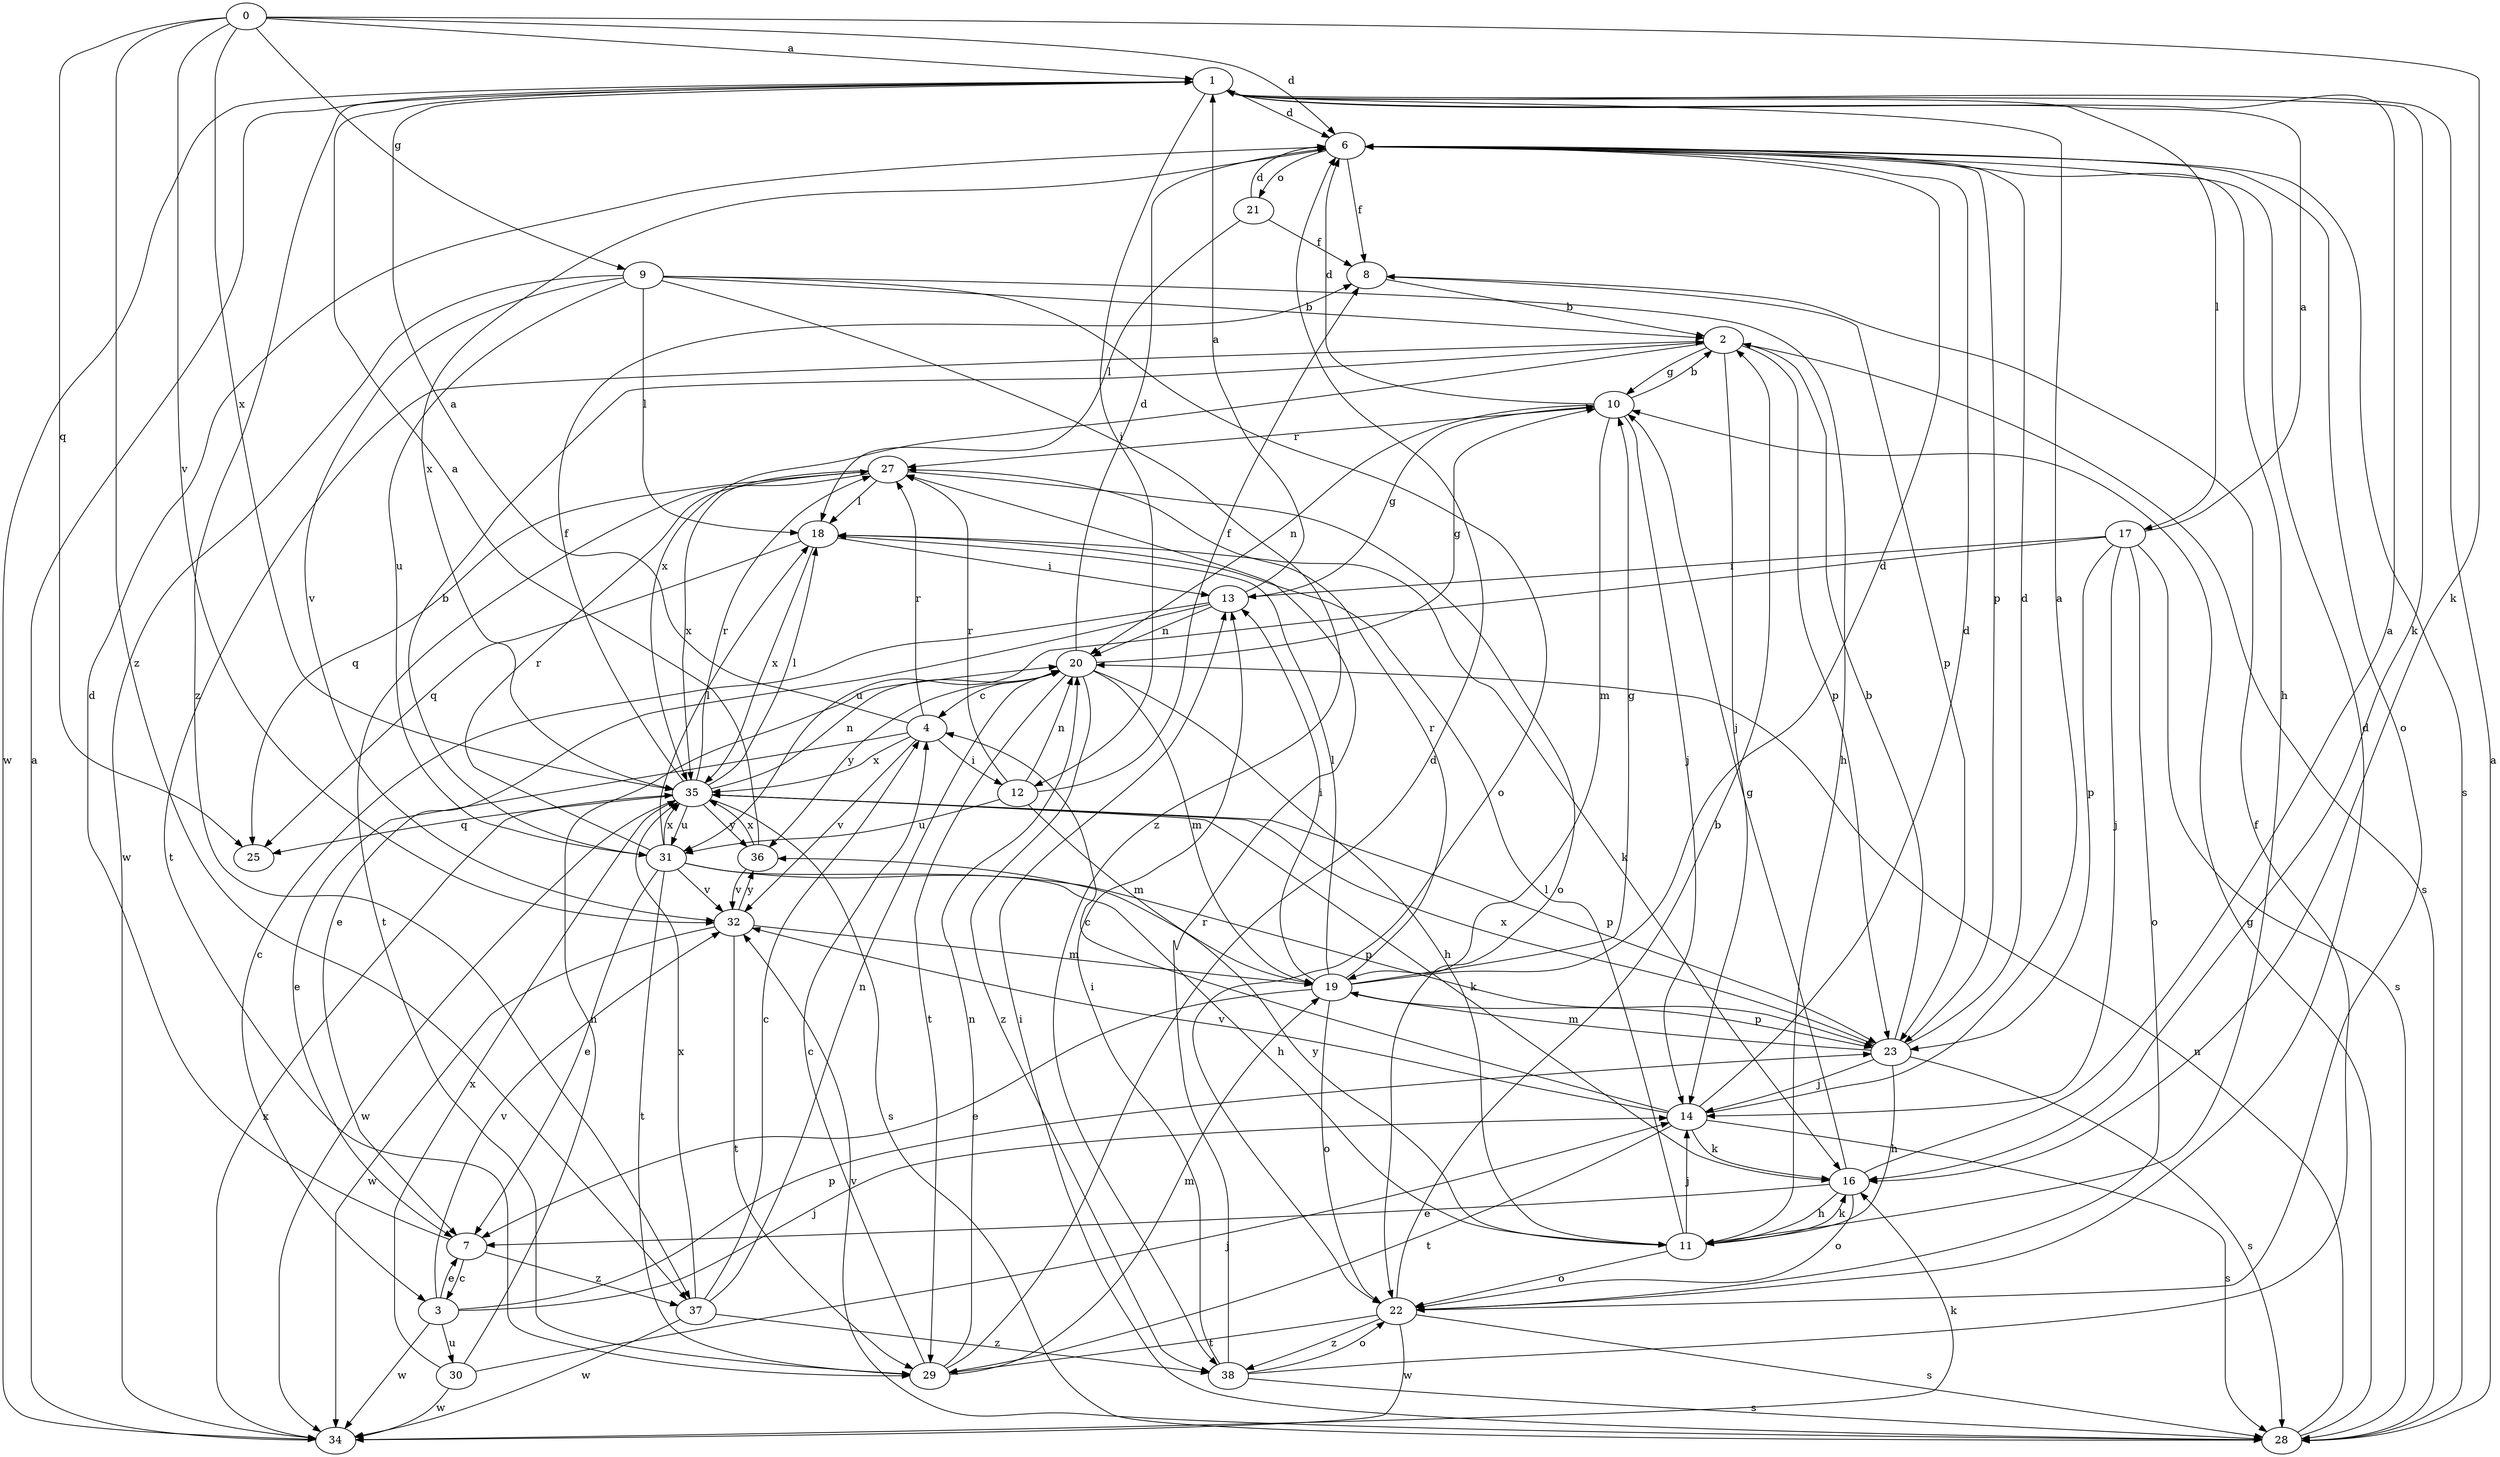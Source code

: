strict digraph  {
0;
1;
2;
3;
4;
6;
7;
8;
9;
10;
11;
12;
13;
14;
16;
17;
18;
19;
20;
21;
22;
23;
25;
27;
28;
29;
30;
31;
32;
34;
35;
36;
37;
38;
0 -> 1  [label=a];
0 -> 6  [label=d];
0 -> 9  [label=g];
0 -> 16  [label=k];
0 -> 25  [label=q];
0 -> 32  [label=v];
0 -> 35  [label=x];
0 -> 37  [label=z];
1 -> 6  [label=d];
1 -> 12  [label=i];
1 -> 16  [label=k];
1 -> 17  [label=l];
1 -> 34  [label=w];
1 -> 37  [label=z];
2 -> 10  [label=g];
2 -> 14  [label=j];
2 -> 23  [label=p];
2 -> 28  [label=s];
2 -> 29  [label=t];
2 -> 35  [label=x];
3 -> 7  [label=e];
3 -> 14  [label=j];
3 -> 23  [label=p];
3 -> 30  [label=u];
3 -> 32  [label=v];
3 -> 34  [label=w];
4 -> 1  [label=a];
4 -> 7  [label=e];
4 -> 12  [label=i];
4 -> 27  [label=r];
4 -> 32  [label=v];
4 -> 35  [label=x];
6 -> 8  [label=f];
6 -> 11  [label=h];
6 -> 21  [label=o];
6 -> 22  [label=o];
6 -> 23  [label=p];
6 -> 28  [label=s];
6 -> 35  [label=x];
7 -> 3  [label=c];
7 -> 6  [label=d];
7 -> 37  [label=z];
8 -> 2  [label=b];
8 -> 23  [label=p];
9 -> 2  [label=b];
9 -> 11  [label=h];
9 -> 18  [label=l];
9 -> 22  [label=o];
9 -> 31  [label=u];
9 -> 32  [label=v];
9 -> 34  [label=w];
9 -> 38  [label=z];
10 -> 2  [label=b];
10 -> 6  [label=d];
10 -> 14  [label=j];
10 -> 19  [label=m];
10 -> 20  [label=n];
10 -> 27  [label=r];
11 -> 14  [label=j];
11 -> 16  [label=k];
11 -> 18  [label=l];
11 -> 22  [label=o];
11 -> 36  [label=y];
12 -> 8  [label=f];
12 -> 19  [label=m];
12 -> 20  [label=n];
12 -> 27  [label=r];
12 -> 31  [label=u];
13 -> 1  [label=a];
13 -> 3  [label=c];
13 -> 7  [label=e];
13 -> 10  [label=g];
13 -> 20  [label=n];
14 -> 1  [label=a];
14 -> 4  [label=c];
14 -> 6  [label=d];
14 -> 16  [label=k];
14 -> 28  [label=s];
14 -> 29  [label=t];
14 -> 32  [label=v];
16 -> 1  [label=a];
16 -> 7  [label=e];
16 -> 10  [label=g];
16 -> 11  [label=h];
16 -> 22  [label=o];
17 -> 1  [label=a];
17 -> 13  [label=i];
17 -> 14  [label=j];
17 -> 22  [label=o];
17 -> 23  [label=p];
17 -> 28  [label=s];
17 -> 31  [label=u];
18 -> 13  [label=i];
18 -> 16  [label=k];
18 -> 25  [label=q];
18 -> 35  [label=x];
19 -> 6  [label=d];
19 -> 7  [label=e];
19 -> 10  [label=g];
19 -> 13  [label=i];
19 -> 18  [label=l];
19 -> 22  [label=o];
19 -> 23  [label=p];
19 -> 27  [label=r];
20 -> 4  [label=c];
20 -> 6  [label=d];
20 -> 10  [label=g];
20 -> 11  [label=h];
20 -> 19  [label=m];
20 -> 29  [label=t];
20 -> 36  [label=y];
20 -> 38  [label=z];
21 -> 6  [label=d];
21 -> 8  [label=f];
21 -> 18  [label=l];
22 -> 2  [label=b];
22 -> 6  [label=d];
22 -> 28  [label=s];
22 -> 29  [label=t];
22 -> 34  [label=w];
22 -> 38  [label=z];
23 -> 2  [label=b];
23 -> 6  [label=d];
23 -> 11  [label=h];
23 -> 14  [label=j];
23 -> 19  [label=m];
23 -> 28  [label=s];
23 -> 35  [label=x];
27 -> 18  [label=l];
27 -> 22  [label=o];
27 -> 25  [label=q];
27 -> 29  [label=t];
27 -> 35  [label=x];
28 -> 1  [label=a];
28 -> 10  [label=g];
28 -> 13  [label=i];
28 -> 20  [label=n];
28 -> 32  [label=v];
29 -> 4  [label=c];
29 -> 6  [label=d];
29 -> 19  [label=m];
29 -> 20  [label=n];
30 -> 14  [label=j];
30 -> 20  [label=n];
30 -> 34  [label=w];
30 -> 35  [label=x];
31 -> 2  [label=b];
31 -> 7  [label=e];
31 -> 11  [label=h];
31 -> 18  [label=l];
31 -> 23  [label=p];
31 -> 27  [label=r];
31 -> 29  [label=t];
31 -> 32  [label=v];
31 -> 35  [label=x];
32 -> 19  [label=m];
32 -> 29  [label=t];
32 -> 34  [label=w];
32 -> 36  [label=y];
34 -> 1  [label=a];
34 -> 16  [label=k];
34 -> 35  [label=x];
35 -> 8  [label=f];
35 -> 16  [label=k];
35 -> 18  [label=l];
35 -> 20  [label=n];
35 -> 23  [label=p];
35 -> 25  [label=q];
35 -> 27  [label=r];
35 -> 28  [label=s];
35 -> 31  [label=u];
35 -> 34  [label=w];
35 -> 36  [label=y];
36 -> 1  [label=a];
36 -> 32  [label=v];
36 -> 35  [label=x];
37 -> 4  [label=c];
37 -> 20  [label=n];
37 -> 34  [label=w];
37 -> 35  [label=x];
37 -> 38  [label=z];
38 -> 8  [label=f];
38 -> 13  [label=i];
38 -> 22  [label=o];
38 -> 27  [label=r];
38 -> 28  [label=s];
}
